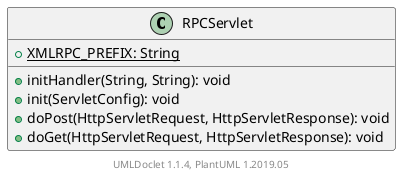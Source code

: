 @startuml

    class RPCServlet [[RPCServlet.html]] {
        {static} +XMLRPC_PREFIX: String
        +initHandler(String, String): void
        +init(ServletConfig): void
        +doPost(HttpServletRequest, HttpServletResponse): void
        +doGet(HttpServletRequest, HttpServletResponse): void
    }


    center footer UMLDoclet 1.1.4, PlantUML 1.2019.05
@enduml
